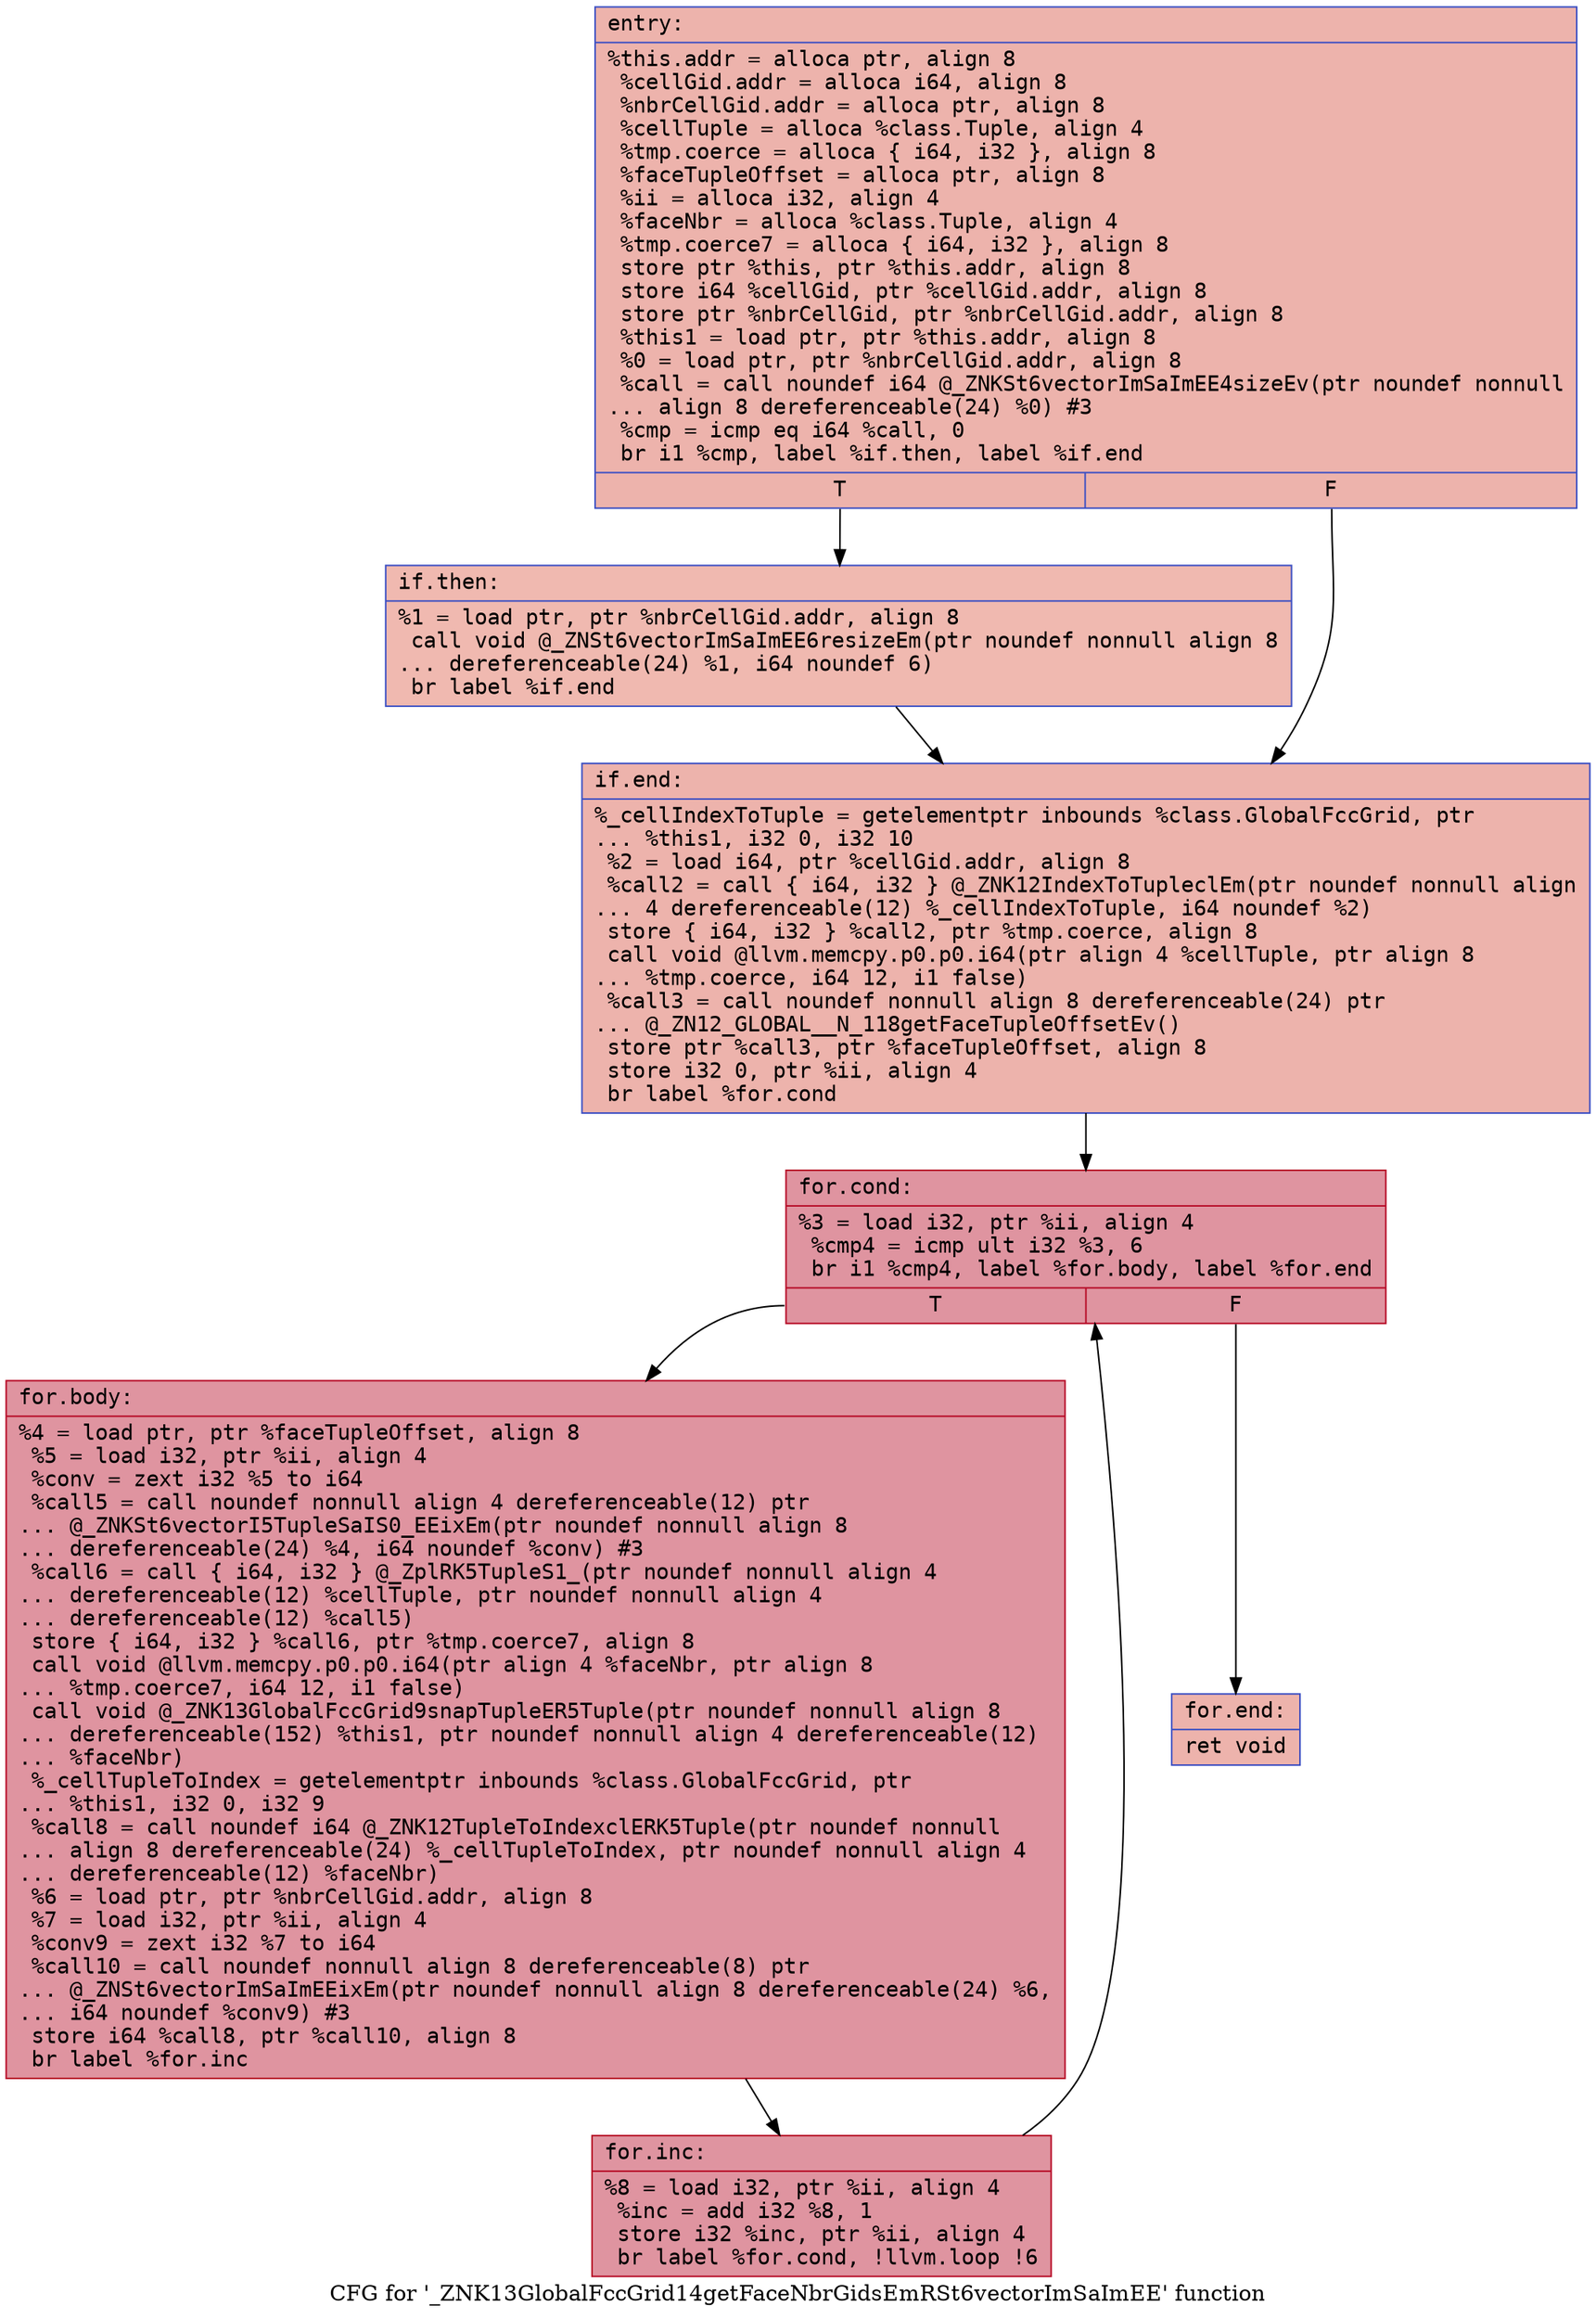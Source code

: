 digraph "CFG for '_ZNK13GlobalFccGrid14getFaceNbrGidsEmRSt6vectorImSaImEE' function" {
	label="CFG for '_ZNK13GlobalFccGrid14getFaceNbrGidsEmRSt6vectorImSaImEE' function";

	Node0x55c60635fb50 [shape=record,color="#3d50c3ff", style=filled, fillcolor="#d6524470" fontname="Courier",label="{entry:\l|  %this.addr = alloca ptr, align 8\l  %cellGid.addr = alloca i64, align 8\l  %nbrCellGid.addr = alloca ptr, align 8\l  %cellTuple = alloca %class.Tuple, align 4\l  %tmp.coerce = alloca \{ i64, i32 \}, align 8\l  %faceTupleOffset = alloca ptr, align 8\l  %ii = alloca i32, align 4\l  %faceNbr = alloca %class.Tuple, align 4\l  %tmp.coerce7 = alloca \{ i64, i32 \}, align 8\l  store ptr %this, ptr %this.addr, align 8\l  store i64 %cellGid, ptr %cellGid.addr, align 8\l  store ptr %nbrCellGid, ptr %nbrCellGid.addr, align 8\l  %this1 = load ptr, ptr %this.addr, align 8\l  %0 = load ptr, ptr %nbrCellGid.addr, align 8\l  %call = call noundef i64 @_ZNKSt6vectorImSaImEE4sizeEv(ptr noundef nonnull\l... align 8 dereferenceable(24) %0) #3\l  %cmp = icmp eq i64 %call, 0\l  br i1 %cmp, label %if.then, label %if.end\l|{<s0>T|<s1>F}}"];
	Node0x55c60635fb50:s0 -> Node0x55c6063607c0[tooltip="entry -> if.then\nProbability 37.50%" ];
	Node0x55c60635fb50:s1 -> Node0x55c606360830[tooltip="entry -> if.end\nProbability 62.50%" ];
	Node0x55c6063607c0 [shape=record,color="#3d50c3ff", style=filled, fillcolor="#de614d70" fontname="Courier",label="{if.then:\l|  %1 = load ptr, ptr %nbrCellGid.addr, align 8\l  call void @_ZNSt6vectorImSaImEE6resizeEm(ptr noundef nonnull align 8\l... dereferenceable(24) %1, i64 noundef 6)\l  br label %if.end\l}"];
	Node0x55c6063607c0 -> Node0x55c606360830[tooltip="if.then -> if.end\nProbability 100.00%" ];
	Node0x55c606360830 [shape=record,color="#3d50c3ff", style=filled, fillcolor="#d6524470" fontname="Courier",label="{if.end:\l|  %_cellIndexToTuple = getelementptr inbounds %class.GlobalFccGrid, ptr\l... %this1, i32 0, i32 10\l  %2 = load i64, ptr %cellGid.addr, align 8\l  %call2 = call \{ i64, i32 \} @_ZNK12IndexToTupleclEm(ptr noundef nonnull align\l... 4 dereferenceable(12) %_cellIndexToTuple, i64 noundef %2)\l  store \{ i64, i32 \} %call2, ptr %tmp.coerce, align 8\l  call void @llvm.memcpy.p0.p0.i64(ptr align 4 %cellTuple, ptr align 8\l... %tmp.coerce, i64 12, i1 false)\l  %call3 = call noundef nonnull align 8 dereferenceable(24) ptr\l... @_ZN12_GLOBAL__N_118getFaceTupleOffsetEv()\l  store ptr %call3, ptr %faceTupleOffset, align 8\l  store i32 0, ptr %ii, align 4\l  br label %for.cond\l}"];
	Node0x55c606360830 -> Node0x55c6063613a0[tooltip="if.end -> for.cond\nProbability 100.00%" ];
	Node0x55c6063613a0 [shape=record,color="#b70d28ff", style=filled, fillcolor="#b70d2870" fontname="Courier",label="{for.cond:\l|  %3 = load i32, ptr %ii, align 4\l  %cmp4 = icmp ult i32 %3, 6\l  br i1 %cmp4, label %for.body, label %for.end\l|{<s0>T|<s1>F}}"];
	Node0x55c6063613a0:s0 -> Node0x55c606361570[tooltip="for.cond -> for.body\nProbability 96.88%" ];
	Node0x55c6063613a0:s1 -> Node0x55c6063615c0[tooltip="for.cond -> for.end\nProbability 3.12%" ];
	Node0x55c606361570 [shape=record,color="#b70d28ff", style=filled, fillcolor="#b70d2870" fontname="Courier",label="{for.body:\l|  %4 = load ptr, ptr %faceTupleOffset, align 8\l  %5 = load i32, ptr %ii, align 4\l  %conv = zext i32 %5 to i64\l  %call5 = call noundef nonnull align 4 dereferenceable(12) ptr\l... @_ZNKSt6vectorI5TupleSaIS0_EEixEm(ptr noundef nonnull align 8\l... dereferenceable(24) %4, i64 noundef %conv) #3\l  %call6 = call \{ i64, i32 \} @_ZplRK5TupleS1_(ptr noundef nonnull align 4\l... dereferenceable(12) %cellTuple, ptr noundef nonnull align 4\l... dereferenceable(12) %call5)\l  store \{ i64, i32 \} %call6, ptr %tmp.coerce7, align 8\l  call void @llvm.memcpy.p0.p0.i64(ptr align 4 %faceNbr, ptr align 8\l... %tmp.coerce7, i64 12, i1 false)\l  call void @_ZNK13GlobalFccGrid9snapTupleER5Tuple(ptr noundef nonnull align 8\l... dereferenceable(152) %this1, ptr noundef nonnull align 4 dereferenceable(12)\l... %faceNbr)\l  %_cellTupleToIndex = getelementptr inbounds %class.GlobalFccGrid, ptr\l... %this1, i32 0, i32 9\l  %call8 = call noundef i64 @_ZNK12TupleToIndexclERK5Tuple(ptr noundef nonnull\l... align 8 dereferenceable(24) %_cellTupleToIndex, ptr noundef nonnull align 4\l... dereferenceable(12) %faceNbr)\l  %6 = load ptr, ptr %nbrCellGid.addr, align 8\l  %7 = load i32, ptr %ii, align 4\l  %conv9 = zext i32 %7 to i64\l  %call10 = call noundef nonnull align 8 dereferenceable(8) ptr\l... @_ZNSt6vectorImSaImEEixEm(ptr noundef nonnull align 8 dereferenceable(24) %6,\l... i64 noundef %conv9) #3\l  store i64 %call8, ptr %call10, align 8\l  br label %for.inc\l}"];
	Node0x55c606361570 -> Node0x55c6063629b0[tooltip="for.body -> for.inc\nProbability 100.00%" ];
	Node0x55c6063629b0 [shape=record,color="#b70d28ff", style=filled, fillcolor="#b70d2870" fontname="Courier",label="{for.inc:\l|  %8 = load i32, ptr %ii, align 4\l  %inc = add i32 %8, 1\l  store i32 %inc, ptr %ii, align 4\l  br label %for.cond, !llvm.loop !6\l}"];
	Node0x55c6063629b0 -> Node0x55c6063613a0[tooltip="for.inc -> for.cond\nProbability 100.00%" ];
	Node0x55c6063615c0 [shape=record,color="#3d50c3ff", style=filled, fillcolor="#d6524470" fontname="Courier",label="{for.end:\l|  ret void\l}"];
}
